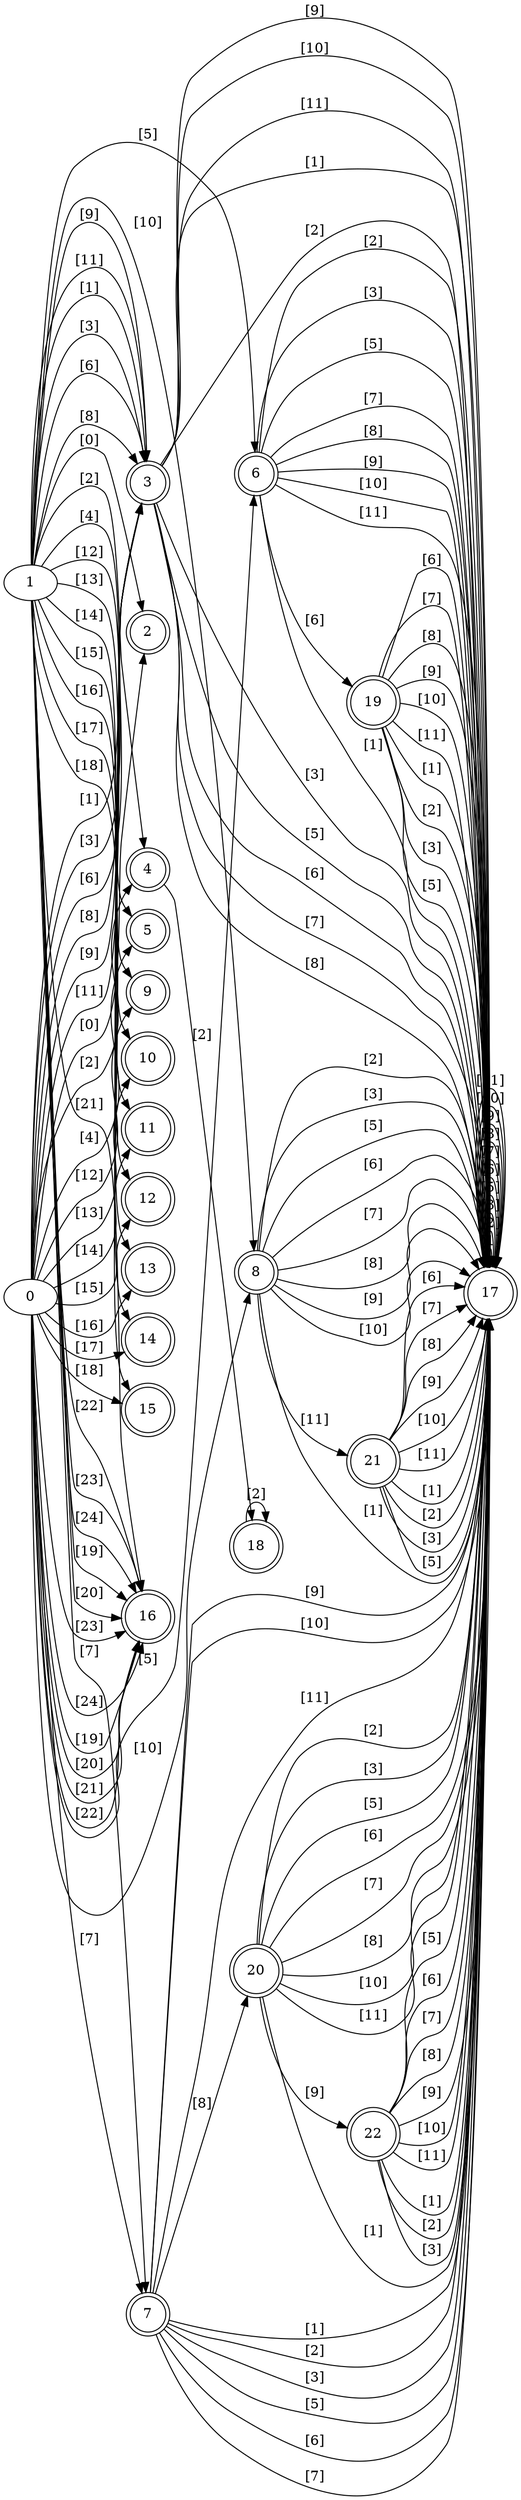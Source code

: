 digraph DFA {
rankdir = LR
2 [shape = doublecircle]
3 [shape = doublecircle]
4 [shape = doublecircle]
5 [shape = doublecircle]
6 [shape = doublecircle]
7 [shape = doublecircle]
8 [shape = doublecircle]
9 [shape = doublecircle]
10 [shape = doublecircle]
11 [shape = doublecircle]
12 [shape = doublecircle]
13 [shape = doublecircle]
14 [shape = doublecircle]
15 [shape = doublecircle]
16 [shape = doublecircle]
17 [shape = doublecircle]
18 [shape = doublecircle]
19 [shape = doublecircle]
20 [shape = doublecircle]
21 [shape = doublecircle]
22 [shape = doublecircle]
0 -> 2 [label="[0]"]
0 -> 3 [label="[1]"]
0 -> 4 [label="[2]"]
0 -> 3 [label="[3]"]
0 -> 5 [label="[4]"]
0 -> 6 [label="[5]"]
0 -> 3 [label="[6]"]
0 -> 7 [label="[7]"]
0 -> 3 [label="[8]"]
0 -> 3 [label="[9]"]
0 -> 8 [label="[10]"]
0 -> 3 [label="[11]"]
0 -> 9 [label="[12]"]
0 -> 10 [label="[13]"]
0 -> 11 [label="[14]"]
0 -> 12 [label="[15]"]
0 -> 13 [label="[16]"]
0 -> 14 [label="[17]"]
0 -> 15 [label="[18]"]
0 -> 16 [label="[19]"]
0 -> 16 [label="[20]"]
0 -> 16 [label="[21]"]
0 -> 16 [label="[22]"]
0 -> 16 [label="[23]"]
0 -> 16 [label="[24]"]
1 -> 2 [label="[0]"]
1 -> 3 [label="[1]"]
1 -> 4 [label="[2]"]
1 -> 3 [label="[3]"]
1 -> 5 [label="[4]"]
1 -> 6 [label="[5]"]
1 -> 3 [label="[6]"]
1 -> 7 [label="[7]"]
1 -> 3 [label="[8]"]
1 -> 3 [label="[9]"]
1 -> 8 [label="[10]"]
1 -> 3 [label="[11]"]
1 -> 9 [label="[12]"]
1 -> 10 [label="[13]"]
1 -> 11 [label="[14]"]
1 -> 12 [label="[15]"]
1 -> 13 [label="[16]"]
1 -> 14 [label="[17]"]
1 -> 15 [label="[18]"]
1 -> 16 [label="[19]"]
1 -> 16 [label="[20]"]
1 -> 16 [label="[21]"]
1 -> 16 [label="[22]"]
1 -> 16 [label="[23]"]
1 -> 16 [label="[24]"]
3 -> 17 [label="[1]"]
3 -> 17 [label="[2]"]
3 -> 17 [label="[3]"]
3 -> 17 [label="[5]"]
3 -> 17 [label="[6]"]
3 -> 17 [label="[7]"]
3 -> 17 [label="[8]"]
3 -> 17 [label="[9]"]
3 -> 17 [label="[10]"]
3 -> 17 [label="[11]"]
4 -> 18 [label="[2]"]
6 -> 17 [label="[1]"]
6 -> 17 [label="[2]"]
6 -> 17 [label="[3]"]
6 -> 17 [label="[5]"]
6 -> 19 [label="[6]"]
6 -> 17 [label="[7]"]
6 -> 17 [label="[8]"]
6 -> 17 [label="[9]"]
6 -> 17 [label="[10]"]
6 -> 17 [label="[11]"]
7 -> 17 [label="[1]"]
7 -> 17 [label="[2]"]
7 -> 17 [label="[3]"]
7 -> 17 [label="[5]"]
7 -> 17 [label="[6]"]
7 -> 17 [label="[7]"]
7 -> 20 [label="[8]"]
7 -> 17 [label="[9]"]
7 -> 17 [label="[10]"]
7 -> 17 [label="[11]"]
8 -> 17 [label="[1]"]
8 -> 17 [label="[2]"]
8 -> 17 [label="[3]"]
8 -> 17 [label="[5]"]
8 -> 17 [label="[6]"]
8 -> 17 [label="[7]"]
8 -> 17 [label="[8]"]
8 -> 17 [label="[9]"]
8 -> 17 [label="[10]"]
8 -> 21 [label="[11]"]
17 -> 17 [label="[1]"]
17 -> 17 [label="[2]"]
17 -> 17 [label="[3]"]
17 -> 17 [label="[5]"]
17 -> 17 [label="[6]"]
17 -> 17 [label="[7]"]
17 -> 17 [label="[8]"]
17 -> 17 [label="[9]"]
17 -> 17 [label="[10]"]
17 -> 17 [label="[11]"]
18 -> 18 [label="[2]"]
19 -> 17 [label="[1]"]
19 -> 17 [label="[2]"]
19 -> 17 [label="[3]"]
19 -> 17 [label="[5]"]
19 -> 17 [label="[6]"]
19 -> 17 [label="[7]"]
19 -> 17 [label="[8]"]
19 -> 17 [label="[9]"]
19 -> 17 [label="[10]"]
19 -> 17 [label="[11]"]
20 -> 17 [label="[1]"]
20 -> 17 [label="[2]"]
20 -> 17 [label="[3]"]
20 -> 17 [label="[5]"]
20 -> 17 [label="[6]"]
20 -> 17 [label="[7]"]
20 -> 17 [label="[8]"]
20 -> 22 [label="[9]"]
20 -> 17 [label="[10]"]
20 -> 17 [label="[11]"]
21 -> 17 [label="[1]"]
21 -> 17 [label="[2]"]
21 -> 17 [label="[3]"]
21 -> 17 [label="[5]"]
21 -> 17 [label="[6]"]
21 -> 17 [label="[7]"]
21 -> 17 [label="[8]"]
21 -> 17 [label="[9]"]
21 -> 17 [label="[10]"]
21 -> 17 [label="[11]"]
22 -> 17 [label="[1]"]
22 -> 17 [label="[2]"]
22 -> 17 [label="[3]"]
22 -> 17 [label="[5]"]
22 -> 17 [label="[6]"]
22 -> 17 [label="[7]"]
22 -> 17 [label="[8]"]
22 -> 17 [label="[9]"]
22 -> 17 [label="[10]"]
22 -> 17 [label="[11]"]
}

